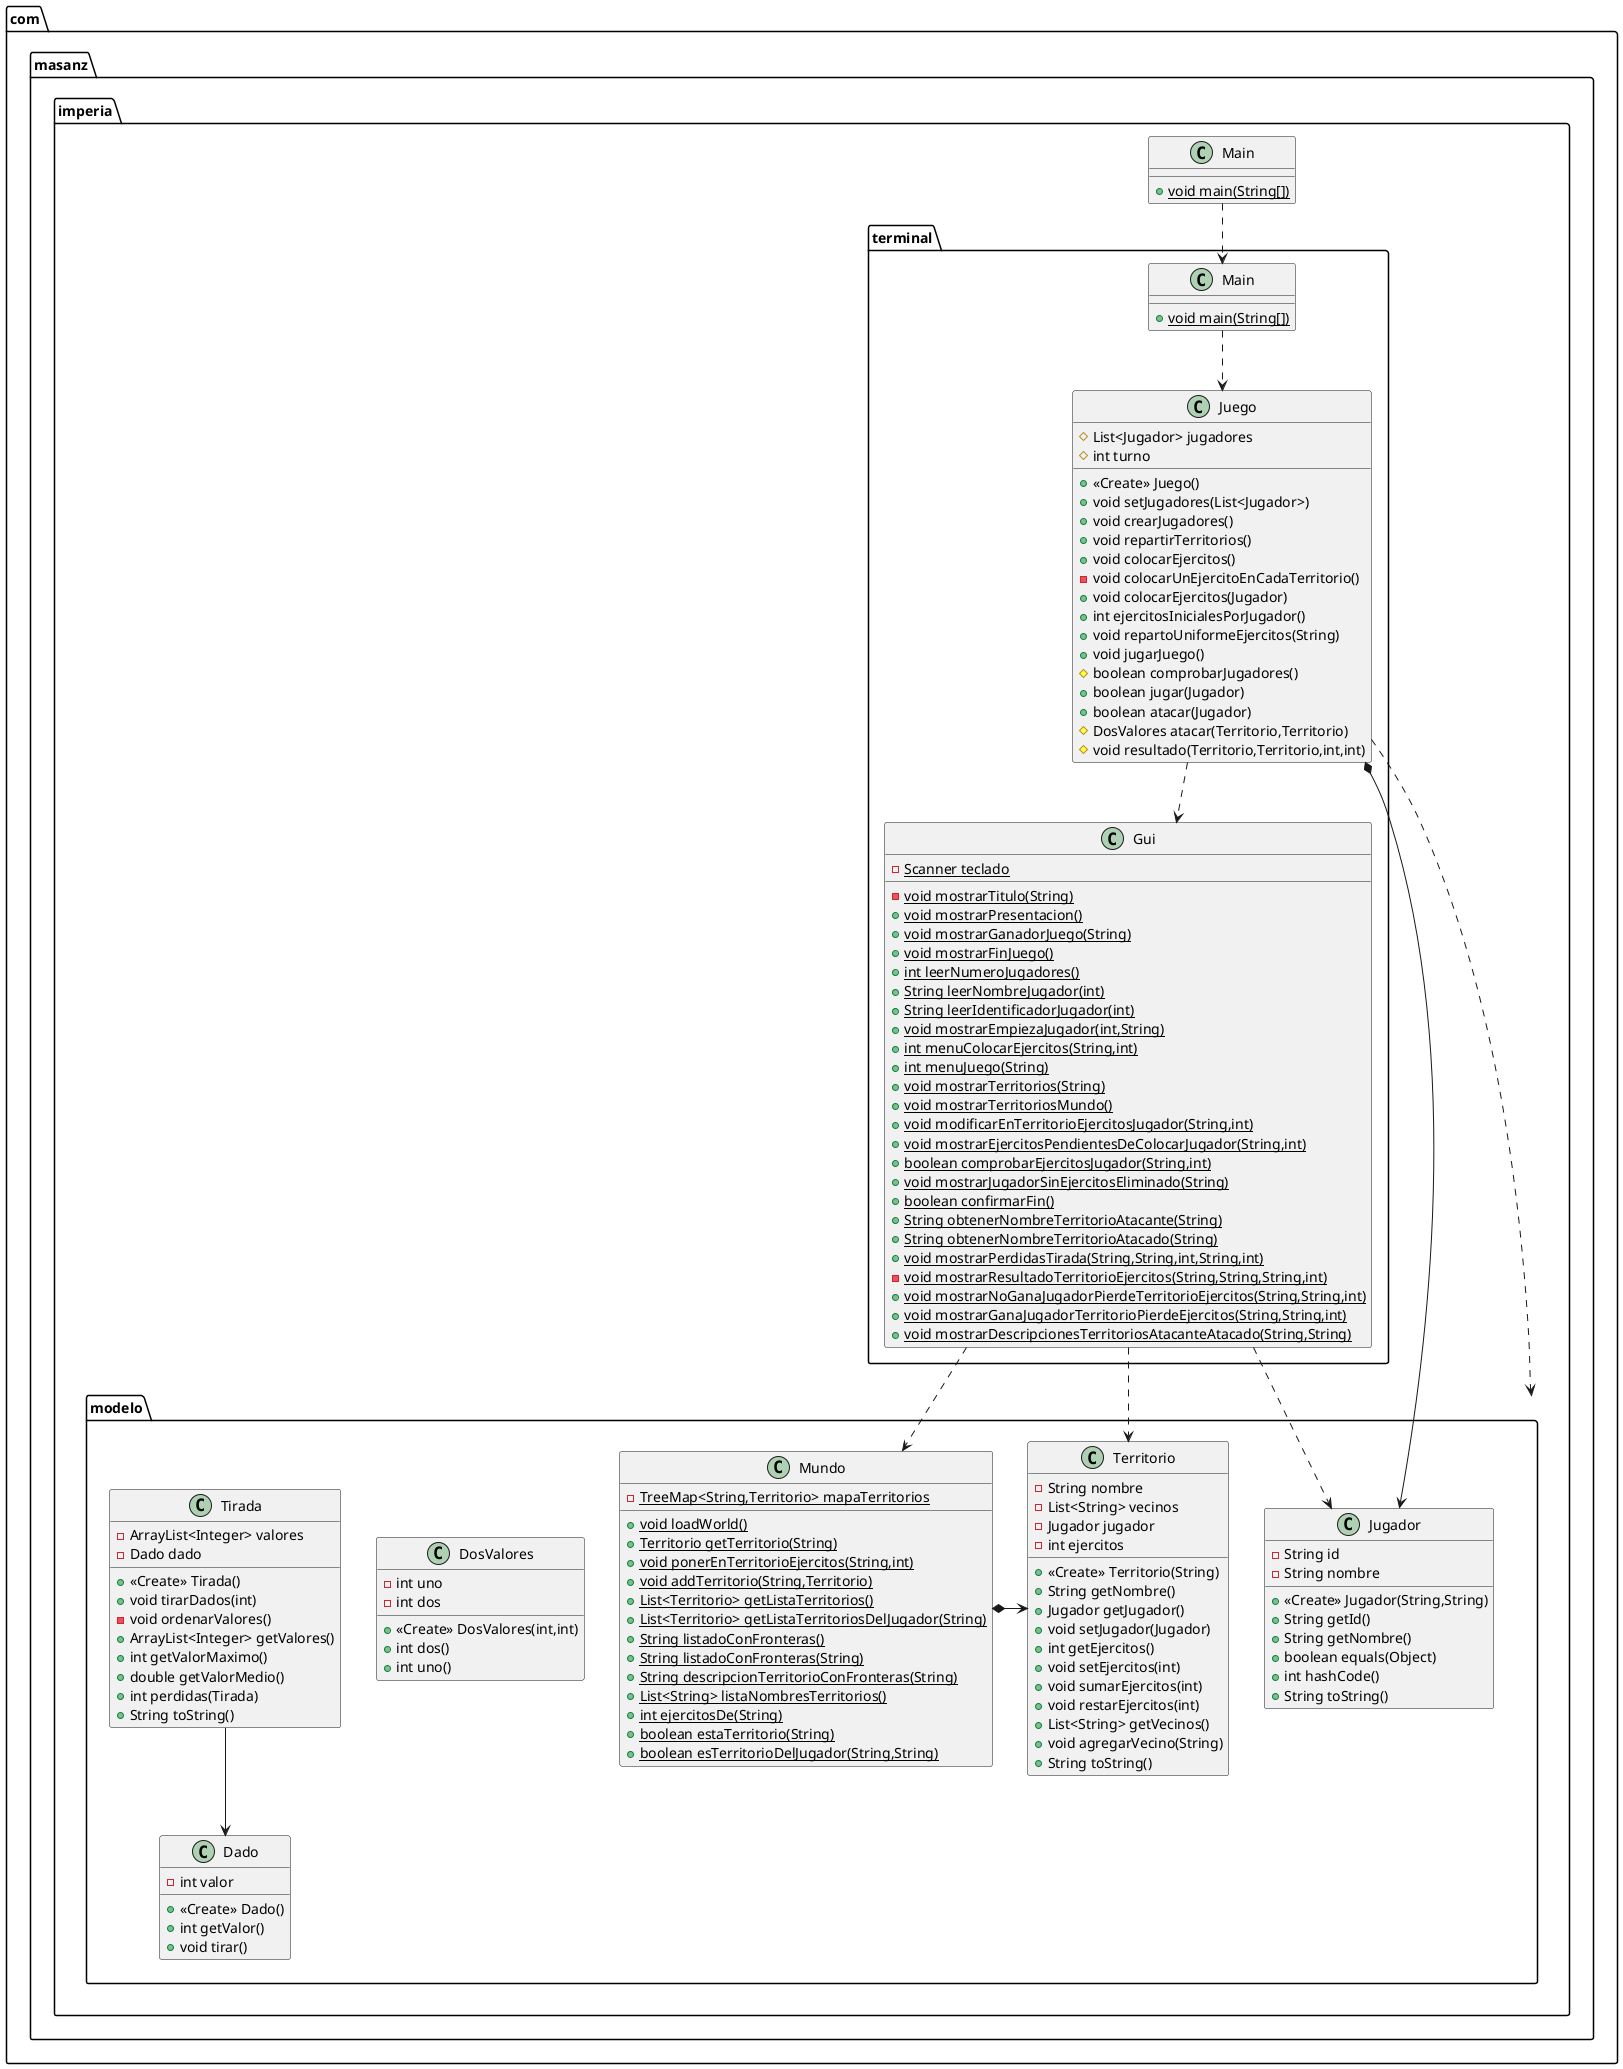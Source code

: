 @startuml
class com.masanz.imperia.modelo.DosValores {
- int uno
- int dos
+ <<Create>> DosValores(int,int)
+ int dos()
+ int uno()
}


class com.masanz.imperia.terminal.Juego {
# List<Jugador> jugadores
# int turno
+ <<Create>> Juego()
+ void setJugadores(List<Jugador>)
+ void crearJugadores()
+ void repartirTerritorios()
+ void colocarEjercitos()
- void colocarUnEjercitoEnCadaTerritorio()
+ void colocarEjercitos(Jugador)
+ int ejercitosInicialesPorJugador()
+ void repartoUniformeEjercitos(String)
+ void jugarJuego()
# boolean comprobarJugadores()
+ boolean jugar(Jugador)
+ boolean atacar(Jugador)
# DosValores atacar(Territorio,Territorio)
# void resultado(Territorio,Territorio,int,int)
}


class com.masanz.imperia.modelo.Tirada {
- ArrayList<Integer> valores
- Dado dado
+ <<Create>> Tirada()
+ void tirarDados(int)
- void ordenarValores()
+ ArrayList<Integer> getValores()
+ int getValorMaximo()
+ double getValorMedio()
+ int perdidas(Tirada)
+ String toString()
}


class com.masanz.imperia.modelo.Mundo {
- {static} TreeMap<String,Territorio> mapaTerritorios
+ {static} void loadWorld()
+ {static} Territorio getTerritorio(String)
+ {static} void ponerEnTerritorioEjercitos(String,int)
+ {static} void addTerritorio(String,Territorio)
+ {static} List<Territorio> getListaTerritorios()
+ {static} List<Territorio> getListaTerritoriosDelJugador(String)
+ {static} String listadoConFronteras()
+ {static} String listadoConFronteras(String)
+ {static} String descripcionTerritorioConFronteras(String)
+ {static} List<String> listaNombresTerritorios()
+ {static} int ejercitosDe(String)
+ {static} boolean estaTerritorio(String)
+ {static} boolean esTerritorioDelJugador(String,String)
}


class com.masanz.imperia.terminal.Gui {
- {static} Scanner teclado
- {static} void mostrarTitulo(String)
+ {static} void mostrarPresentacion()
+ {static} void mostrarGanadorJuego(String)
+ {static} void mostrarFinJuego()
+ {static} int leerNumeroJugadores()
+ {static} String leerNombreJugador(int)
+ {static} String leerIdentificadorJugador(int)
+ {static} void mostrarEmpiezaJugador(int,String)
+ {static} int menuColocarEjercitos(String,int)
+ {static} int menuJuego(String)
+ {static} void mostrarTerritorios(String)
+ {static} void mostrarTerritoriosMundo()
+ {static} void modificarEnTerritorioEjercitosJugador(String,int)
+ {static} void mostrarEjercitosPendientesDeColocarJugador(String,int)
+ {static} boolean comprobarEjercitosJugador(String,int)
+ {static} void mostrarJugadorSinEjercitosEliminado(String)
+ {static} boolean confirmarFin()
+ {static} String obtenerNombreTerritorioAtacante(String)
+ {static} String obtenerNombreTerritorioAtacado(String)
+ {static} void mostrarPerdidasTirada(String,String,int,String,int)
- {static} void mostrarResultadoTerritorioEjercitos(String,String,String,int)
+ {static} void mostrarNoGanaJugadorPierdeTerritorioEjercitos(String,String,int)
+ {static} void mostrarGanaJugadorTerritorioPierdeEjercitos(String,String,int)
+ {static} void mostrarDescripcionesTerritoriosAtacanteAtacado(String,String)
}


class com.masanz.imperia.terminal.Main {
+ {static} void main(String[])
}

class com.masanz.imperia.Main {
+ {static} void main(String[])
}

class com.masanz.imperia.modelo.Dado {
- int valor
+ <<Create>> Dado()
+ int getValor()
+ void tirar()
}


class com.masanz.imperia.modelo.Jugador {
- String id
- String nombre
+ <<Create>> Jugador(String,String)
+ String getId()
+ String getNombre()
+ boolean equals(Object)
+ int hashCode()
+ String toString()
}


class com.masanz.imperia.modelo.Territorio {
- String nombre
- List<String> vecinos
- Jugador jugador
- int ejercitos
+ <<Create>> Territorio(String)
+ String getNombre()
+ Jugador getJugador()
+ void setJugador(Jugador)
+ int getEjercitos()
+ void setEjercitos(int)
+ void sumarEjercitos(int)
+ void restarEjercitos(int)
+ List<String> getVecinos()
+ void agregarVecino(String)
+ String toString()
}


com.masanz.imperia.Main ..> com.masanz.imperia.terminal.Main
com.masanz.imperia.terminal.Main ..> com.masanz.imperia.terminal.Juego
com.masanz.imperia.terminal.Gui ..> com.masanz.imperia.modelo.Jugador
com.masanz.imperia.terminal.Gui ..> com.masanz.imperia.modelo.Mundo
com.masanz.imperia.terminal.Gui ..> com.masanz.imperia.modelo.Territorio
com.masanz.imperia.terminal.Juego *-> com.masanz.imperia.modelo.Jugador
com.masanz.imperia.terminal.Juego ..> com.masanz.imperia.terminal.Gui
com.masanz.imperia.terminal.Juego ..> com.masanz.imperia.modelo
com.masanz.imperia.modelo.Mundo *-> com.masanz.imperia.modelo.Territorio
com.masanz.imperia.modelo.Tirada --> com.masanz.imperia.modelo.Dado
@enduml